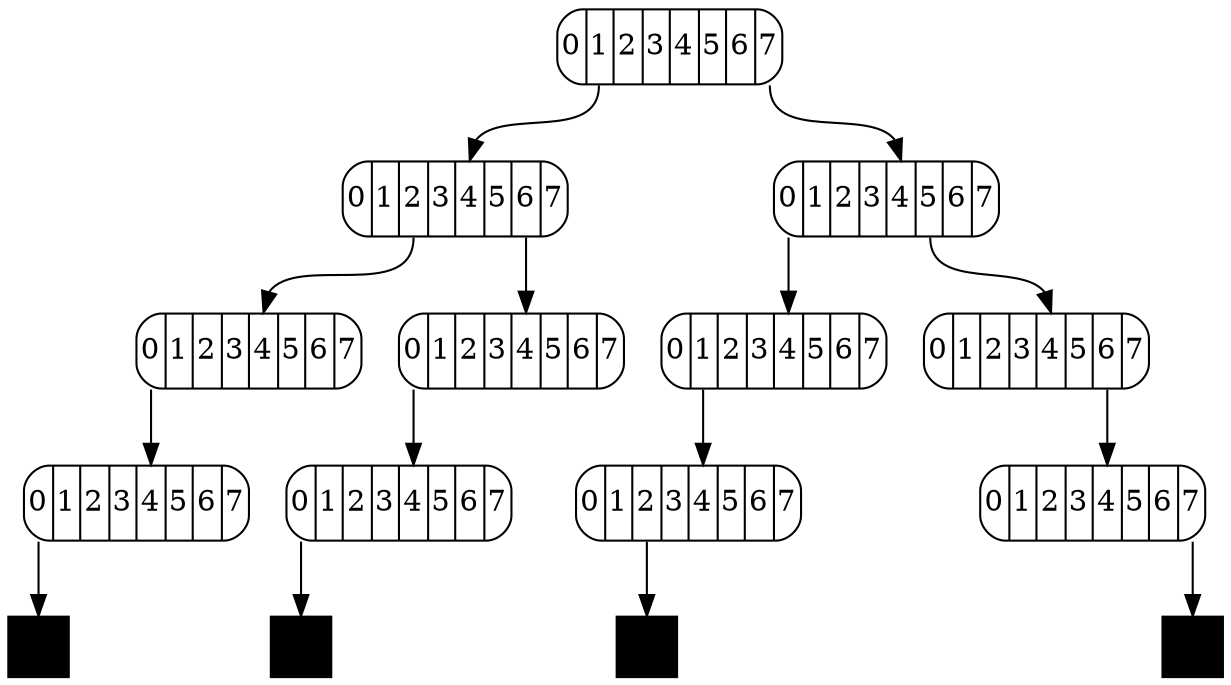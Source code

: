digraph g {
"node0" [
fixedsize = "true"
width = "1.5"
label = "<f0> 0|<f1> 1|<f2> 2|<f3> 3 | <f4> 4 | <f5> 5 | <f6> 6 | <f7> 7"
shape = "Mrecord"
];
"node1" [
fixedsize = "true"
width = "1.5"

label = "<f0> 0|<f1> 1|<f2> 2|<f3> 3 | <f4> 4 | <f5> 5 | <f6> 6 | <f7> 7"
shape = "Mrecord"
];
"node2" [
fixedsize = "true"
width = "1.5"

label = "<f0> 0|<f1> 1|<f2> 2|<f3> 3 | <f4> 4 | <f5> 5 | <f6> 6 | <f7> 7"
shape = "Mrecord"
];
"node3" [
fixedsize = "true"
width = "1.5"

label = "<f0> 0|<f1> 1|<f2> 2|<f3> 3 | <f4> 4 | <f5> 5 | <f6> 6 | <f7> 7"
shape = "Mrecord"
];
"node4" [
fixedsize = "true"
width = "1.5"

label = "<f0> 0|<f1> 1|<f2> 2|<f3> 3 | <f4> 4 | <f5> 5 | <f6> 6 | <f7> 7"
shape = "Mrecord"
];
"node5" [
fixedsize = "true"
width = "1.5"
label = "<f0> 0|<f1> 1|<f2> 2|<f3> 3 | <f4> 4 | <f5> 5 | <f6> 6 | <f7> 7"
shape = "Mrecord"
];
"node6" [
fixedsize = "true"
width = "1.5"
label = "<f0> 0|<f1> 1|<f2> 2|<f3> 3 | <f4> 4 | <f5> 5 | <f6> 6 | <f7> 7"
shape = "Mrecord"
];
"node7" [
fixedsize = "true"
width = "1.5"
label = "<f0> 0|<f1> 1|<f2> 2|<f3> 3 | <f4> 4 | <f5> 5 | <f6> 6 | <f7> 7"
shape = "Mrecord"
];
"node8" [
fixedsize = "true"
width = "1.5"
label = "<f0> 0|<f1> 1|<f2> 2|<f3> 3 | <f4> 4 | <f5> 5 | <f6> 6 | <f7> 7"
shape = "Mrecord"
];
"node9" [
fixedsize = "true"
width = "1.5"
label = "<f0> 0|<f1> 1|<f2> 2|<f3> 3 | <f4> 4 | <f5> 5 | <f6> 6 | <f7> 7"
shape = "Mrecord"
];
"node10" [
fixedsize = "true"
width = "1.5"
label = "<f0> 0|<f1> 1|<f2> 2|<f3> 3 | <f4> 4 | <f5> 5 | <f6> 6 | <f7> 7"
shape = "Mrecord"
];
"node11" [
height = "0.4"
width  = "0.4"
label  = ""
color  = "black"
style  = filled
shape  = "box"
];
"node12" [
height = "0.4"
width  = "0.4"
label  = ""
color  = "black"
style  = filled
shape  = "box"
];
"node13" [
height = "0.4"
width  = "0.4"
label  = ""
color  = "black"
style  = filled
shape  = "box"
];
"node14" [
height = "0.4"
width  = "0.4"
label  = ""
color  = "black"
style  = filled
shape  = "box"
];

"node0":f1 -> "node1":f4
"node0":f7 -> "node2":f4
"node1":f2 -> "node3":f4
"node1":f6 -> "node4":f4
"node2":f0 -> "node5":f4
"node2":f5 -> "node6":f4
"node3":f0 -> "node7":f4
"node4":f0 -> "node8":f4
"node5":f1 -> "node9":f4
"node6":f6 -> "node10":f4
"node7":f0 -> "node11"
"node8":f0 -> "node12"
"node9":f2 -> "node13"
"node10":f7 -> "node14"
}

